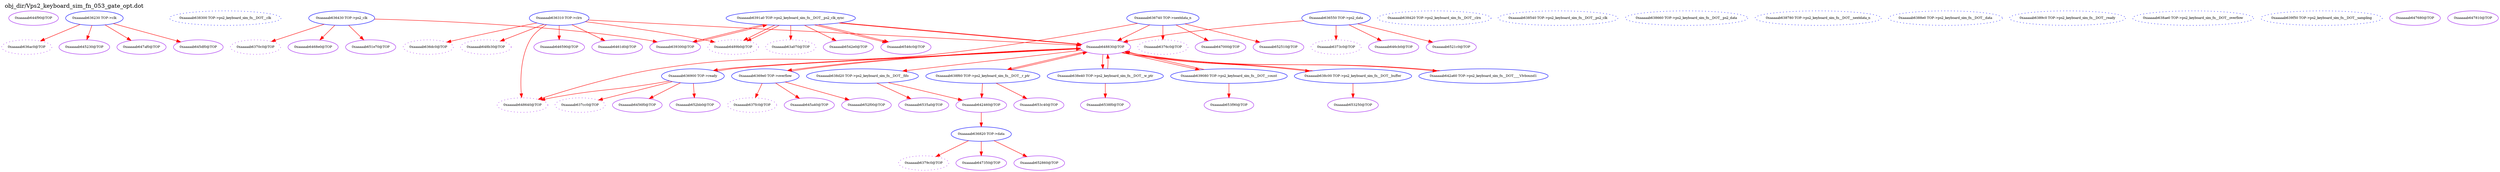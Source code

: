 digraph v3graph {
	graph	[label="obj_dir/Vps2_keyboard_sim_fn_053_gate_opt.dot",
		 labelloc=t, labeljust=l,
		 //size="7.5,10",
		 rankdir=TB];
	n0	[fontsize=8 label="0xaaaaab644f90@TOP", color=purple];
	n1	[fontsize=8 label="0xaaaaab636ac0@TOP", color=purple, style=dotted];
	n2	[fontsize=8 label="0xaaaaab636230 TOP->clk", color=blue];
	n3	[fontsize=8 label="0xaaaaab638300 TOP->ps2_keyboard_sim_fn__DOT__clk", color=blue, style=dotted];
	n4	[fontsize=8 label="0xaaaaab636dc0@TOP", color=purple, style=dotted];
	n5	[fontsize=8 label="0xaaaaab636310 TOP->clrn", color=blue];
	n6	[fontsize=8 label="0xaaaaab638420 TOP->ps2_keyboard_sim_fn__DOT__clrn", color=blue, style=dotted];
	n7	[fontsize=8 label="0xaaaaab6370c0@TOP", color=purple, style=dotted];
	n8	[fontsize=8 label="0xaaaaab636430 TOP->ps2_clk", color=blue];
	n9	[fontsize=8 label="0xaaaaab638540 TOP->ps2_keyboard_sim_fn__DOT__ps2_clk", color=blue, style=dotted];
	n10	[fontsize=8 label="0xaaaaab6373c0@TOP", color=purple, style=dotted];
	n11	[fontsize=8 label="0xaaaaab636550 TOP->ps2_data", color=blue];
	n12	[fontsize=8 label="0xaaaaab638660 TOP->ps2_keyboard_sim_fn__DOT__ps2_data", color=blue, style=dotted];
	n13	[fontsize=8 label="0xaaaaab6376c0@TOP", color=purple, style=dotted];
	n14	[fontsize=8 label="0xaaaaab636740 TOP->nextdata_n", color=blue];
	n15	[fontsize=8 label="0xaaaaab638780 TOP->ps2_keyboard_sim_fn__DOT__nextdata_n", color=blue, style=dotted];
	n16	[fontsize=8 label="0xaaaaab6379c0@TOP", color=purple, style=dotted];
	n17	[fontsize=8 label="0xaaaaab636820 TOP->data", color=blue];
	n18	[fontsize=8 label="0xaaaaab6388e0 TOP->ps2_keyboard_sim_fn__DOT__data", color=blue, style=dotted];
	n19	[fontsize=8 label="0xaaaaab637cc0@TOP", color=purple, style=dotted];
	n20	[fontsize=8 label="0xaaaaab636900 TOP->ready", color=blue];
	n21	[fontsize=8 label="0xaaaaab6389c0 TOP->ps2_keyboard_sim_fn__DOT__ready", color=blue, style=dotted];
	n22	[fontsize=8 label="0xaaaaab637fc0@TOP", color=purple, style=dotted];
	n23	[fontsize=8 label="0xaaaaab6369e0 TOP->overflow", color=blue];
	n24	[fontsize=8 label="0xaaaaab638ae0 TOP->ps2_keyboard_sim_fn__DOT__overflow", color=blue, style=dotted];
	n25	[fontsize=8 label="0xaaaaab63a070@TOP", color=purple, style=dotted];
	n26	[fontsize=8 label="0xaaaaab6391a0 TOP->ps2_keyboard_sim_fn__DOT__ps2_clk_sync", color=blue];
	n27	[fontsize=8 label="0xaaaaab639f50 TOP->ps2_keyboard_sim_fn__DOT__sampling", color=blue, style=dotted];
	n28	[fontsize=8 label="0xaaaaab642460@TOP", color=purple];
	n29	[fontsize=8 label="0xaaaaab638d20 TOP->ps2_keyboard_sim_fn__DOT__fifo", color=blue];
	n30	[fontsize=8 label="0xaaaaab638f60 TOP->ps2_keyboard_sim_fn__DOT__r_ptr", color=blue];
	n31	[fontsize=8 label="0xaaaaab645230@TOP", color=purple];
	n32	[fontsize=8 label="0xaaaaab639300@TOP", color=purple];
	n33	[fontsize=8 label="0xaaaaab648b30@TOP", color=purple, style=dotted];
	n34	[fontsize=8 label="0xaaaaab6489b0@TOP", color=purple, style=dotted];
	n35	[fontsize=8 label="0xaaaaab648830@TOP", color=purple];
	n36	[fontsize=8 label="0xaaaaab638e40 TOP->ps2_keyboard_sim_fn__DOT__w_ptr", color=blue];
	n37	[fontsize=8 label="0xaaaaab639080 TOP->ps2_keyboard_sim_fn__DOT__count", color=blue];
	n38	[fontsize=8 label="0xaaaaab638c00 TOP->ps2_keyboard_sim_fn__DOT__buffer", color=blue];
	n39	[fontsize=8 label="0xaaaaab642a60 TOP->ps2_keyboard_sim_fn__DOT____Vlvbound1", color=blue];
	n40	[fontsize=8 label="0xaaaaab648640@TOP", color=purple, style=dotted];
	n41	[fontsize=8 label="0xaaaaab647680@TOP", color=purple];
	n42	[fontsize=8 label="0xaaaaab647810@TOP", color=purple];
	n43	[fontsize=8 label="0xaaaaab647af0@TOP", color=purple];
	n44	[fontsize=8 label="0xaaaaab646590@TOP", color=purple];
	n45	[fontsize=8 label="0xaaaaab6468e0@TOP", color=purple];
	n46	[fontsize=8 label="0xaaaaab646cb0@TOP", color=purple];
	n47	[fontsize=8 label="0xaaaaab647000@TOP", color=purple];
	n48	[fontsize=8 label="0xaaaaab647350@TOP", color=purple];
	n49	[fontsize=8 label="0xaaaaab6456f0@TOP", color=purple];
	n50	[fontsize=8 label="0xaaaaab645a40@TOP", color=purple];
	n51	[fontsize=8 label="0xaaaaab645df0@TOP", color=purple];
	n52	[fontsize=8 label="0xaaaaab6461d0@TOP", color=purple];
	n53	[fontsize=8 label="0xaaaaab651e70@TOP", color=purple];
	n54	[fontsize=8 label="0xaaaaab6521c0@TOP", color=purple];
	n55	[fontsize=8 label="0xaaaaab652510@TOP", color=purple];
	n56	[fontsize=8 label="0xaaaaab652860@TOP", color=purple];
	n57	[fontsize=8 label="0xaaaaab652bb0@TOP", color=purple];
	n58	[fontsize=8 label="0xaaaaab652f00@TOP", color=purple];
	n59	[fontsize=8 label="0xaaaaab653250@TOP", color=purple];
	n60	[fontsize=8 label="0xaaaaab6535a0@TOP", color=purple];
	n61	[fontsize=8 label="0xaaaaab6538f0@TOP", color=purple];
	n62	[fontsize=8 label="0xaaaaab653c40@TOP", color=purple];
	n63	[fontsize=8 label="0xaaaaab653f90@TOP", color=purple];
	n64	[fontsize=8 label="0xaaaaab6542e0@TOP", color=purple];
	n65	[fontsize=8 label="0xaaaaab6546c0@TOP", color=purple];
	n2 -> n1 [fontsize=8 label="" weight=1 color=red];
	n2 -> n31 [fontsize=8 label="" weight=1 color=red];
	n2 -> n43 [fontsize=8 label="" weight=1 color=red];
	n2 -> n51 [fontsize=8 label="" weight=1 color=red];
	n5 -> n4 [fontsize=8 label="" weight=1 color=red];
	n5 -> n33 [fontsize=8 label="" weight=1 color=red];
	n5 -> n34 [fontsize=8 label="" weight=1 color=red];
	n5 -> n35 [fontsize=8 label="" weight=1 color=red];
	n5 -> n40 [fontsize=8 label="" weight=1 color=red];
	n5 -> n44 [fontsize=8 label="" weight=1 color=red];
	n5 -> n52 [fontsize=8 label="" weight=1 color=red];
	n8 -> n7 [fontsize=8 label="" weight=1 color=red];
	n8 -> n32 [fontsize=8 label="" weight=1 color=red];
	n8 -> n45 [fontsize=8 label="" weight=1 color=red];
	n8 -> n53 [fontsize=8 label="" weight=1 color=red];
	n11 -> n10 [fontsize=8 label="" weight=1 color=red];
	n11 -> n35 [fontsize=8 label="" weight=2 color=red];
	n11 -> n46 [fontsize=8 label="" weight=1 color=red];
	n11 -> n54 [fontsize=8 label="" weight=1 color=red];
	n14 -> n13 [fontsize=8 label="" weight=1 color=red];
	n14 -> n35 [fontsize=8 label="" weight=1 color=red];
	n14 -> n40 [fontsize=8 label="" weight=1 color=red];
	n14 -> n47 [fontsize=8 label="" weight=1 color=red];
	n14 -> n55 [fontsize=8 label="" weight=1 color=red];
	n17 -> n16 [fontsize=8 label="" weight=1 color=red];
	n17 -> n48 [fontsize=8 label="" weight=1 color=red];
	n17 -> n56 [fontsize=8 label="" weight=1 color=red];
	n20 -> n19 [fontsize=8 label="" weight=1 color=red];
	n20 -> n35 [fontsize=8 label="" weight=1 color=red];
	n20 -> n40 [fontsize=8 label="" weight=1 color=red];
	n20 -> n49 [fontsize=8 label="" weight=1 color=red];
	n20 -> n57 [fontsize=8 label="" weight=1 color=red];
	n23 -> n22 [fontsize=8 label="" weight=1 color=red];
	n23 -> n35 [fontsize=8 label="" weight=1 color=red];
	n23 -> n50 [fontsize=8 label="" weight=1 color=red];
	n23 -> n58 [fontsize=8 label="" weight=1 color=red];
	n26 -> n25 [fontsize=8 label="" weight=2 color=red];
	n26 -> n32 [fontsize=8 label="" weight=1 color=red];
	n26 -> n64 [fontsize=8 label="" weight=1 color=red];
	n26 -> n34 [fontsize=8 label="" weight=1 color=red];
	n26 -> n34 [fontsize=8 label="" weight=1 color=red];
	n26 -> n35 [fontsize=8 label="" weight=1 color=red];
	n26 -> n35 [fontsize=8 label="" weight=1 color=red];
	n26 -> n65 [fontsize=8 label="" weight=1 color=red];
	n26 -> n65 [fontsize=8 label="" weight=1 color=red];
	n28 -> n17 [fontsize=8 label="" weight=1 color=red];
	n29 -> n28 [fontsize=8 label="" weight=1 color=red];
	n29 -> n60 [fontsize=8 label="" weight=1 color=red];
	n30 -> n28 [fontsize=8 label="" weight=1 color=red];
	n30 -> n35 [fontsize=8 label="" weight=3 color=red];
	n30 -> n62 [fontsize=8 label="" weight=1 color=red];
	n32 -> n26 [fontsize=8 label="" weight=1 color=red];
	n35 -> n30 [fontsize=8 label="" weight=2 color=red];
	n35 -> n20 [fontsize=8 label="" weight=3 color=red];
	n35 -> n29 [fontsize=8 label="" weight=1 color=red];
	n35 -> n36 [fontsize=8 label="" weight=2 color=red];
	n35 -> n23 [fontsize=8 label="" weight=2 color=red];
	n35 -> n37 [fontsize=8 label="" weight=3 color=red];
	n35 -> n39 [fontsize=8 label="" weight=1 color=red];
	n35 -> n38 [fontsize=8 label="" weight=1 color=red];
	n36 -> n35 [fontsize=8 label="" weight=4 color=red];
	n36 -> n61 [fontsize=8 label="" weight=1 color=red];
	n37 -> n35 [fontsize=8 label="" weight=4 color=red];
	n37 -> n63 [fontsize=8 label="" weight=1 color=red];
	n38 -> n35 [fontsize=8 label="" weight=3 color=red];
	n38 -> n59 [fontsize=8 label="" weight=1 color=red];
	n39 -> n35 [fontsize=8 label="" weight=1 color=red];
}
